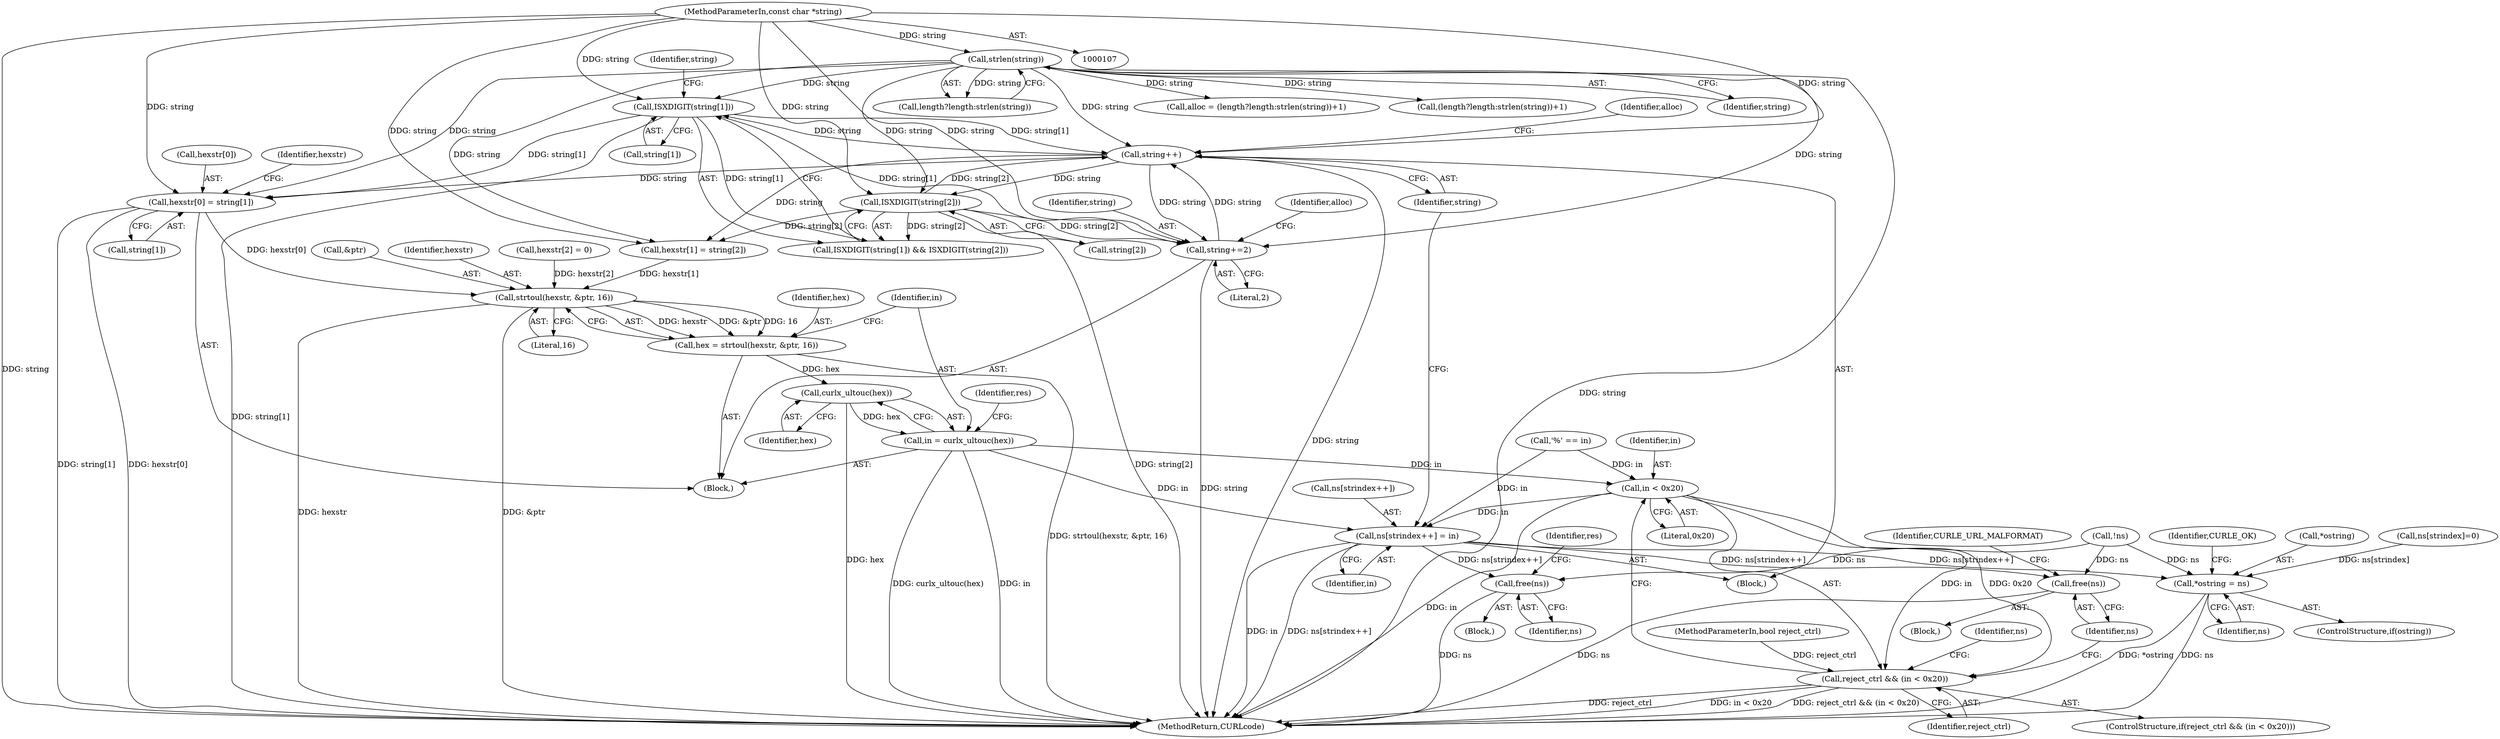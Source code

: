 digraph "0_curl_75ca568fa1c19de4c5358fed246686de8467c238_0@array" {
"1000169" [label="(Call,hexstr[0] = string[1])"];
"1000158" [label="(Call,ISXDIGIT(string[1]))"];
"1000236" [label="(Call,string++)"];
"1000213" [label="(Call,string+=2)"];
"1000122" [label="(Call,strlen(string))"];
"1000109" [label="(MethodParameterIn,const char *string)"];
"1000162" [label="(Call,ISXDIGIT(string[2]))"];
"1000190" [label="(Call,strtoul(hexstr, &ptr, 16))"];
"1000188" [label="(Call,hex = strtoul(hexstr, &ptr, 16))"];
"1000197" [label="(Call,curlx_ultouc(hex))"];
"1000195" [label="(Call,in = curlx_ultouc(hex))"];
"1000222" [label="(Call,in < 0x20)"];
"1000220" [label="(Call,reject_ctrl && (in < 0x20))"];
"1000230" [label="(Call,ns[strindex++] = in)"];
"1000209" [label="(Call,free(ns))"];
"1000226" [label="(Call,free(ns))"];
"1000251" [label="(Call,*ostring = ns)"];
"1000191" [label="(Identifier,hexstr)"];
"1000197" [label="(Call,curlx_ultouc(hex))"];
"1000219" [label="(ControlStructure,if(reject_ctrl && (in < 0x20)))"];
"1000164" [label="(Identifier,string)"];
"1000122" [label="(Call,strlen(string))"];
"1000231" [label="(Call,ns[strindex++])"];
"1000176" [label="(Call,hexstr[1] = string[2])"];
"1000232" [label="(Identifier,ns)"];
"1000254" [label="(Identifier,ns)"];
"1000230" [label="(Call,ns[strindex++] = in)"];
"1000223" [label="(Identifier,in)"];
"1000229" [label="(Identifier,CURLE_URL_MALFORMAT)"];
"1000183" [label="(Call,hexstr[2] = 0)"];
"1000237" [label="(Identifier,string)"];
"1000169" [label="(Call,hexstr[0] = string[1])"];
"1000116" [label="(Call,alloc = (length?length:strlen(string))+1)"];
"1000195" [label="(Call,in = curlx_ultouc(hex))"];
"1000113" [label="(MethodParameterIn,bool reject_ctrl)"];
"1000235" [label="(Identifier,in)"];
"1000251" [label="(Call,*ostring = ns)"];
"1000170" [label="(Call,hexstr[0])"];
"1000200" [label="(Identifier,res)"];
"1000222" [label="(Call,in < 0x20)"];
"1000227" [label="(Identifier,ns)"];
"1000194" [label="(Literal,16)"];
"1000166" [label="(Block,)"];
"1000214" [label="(Identifier,string)"];
"1000256" [label="(Identifier,CURLE_OK)"];
"1000118" [label="(Call,(length?length:strlen(string))+1)"];
"1000192" [label="(Call,&ptr)"];
"1000173" [label="(Call,string[1])"];
"1000147" [label="(Block,)"];
"1000163" [label="(Call,string[2])"];
"1000213" [label="(Call,string+=2)"];
"1000249" [label="(ControlStructure,if(ostring))"];
"1000158" [label="(Call,ISXDIGIT(string[1]))"];
"1000252" [label="(Call,*ostring)"];
"1000198" [label="(Identifier,hex)"];
"1000225" [label="(Block,)"];
"1000224" [label="(Literal,0x20)"];
"1000221" [label="(Identifier,reject_ctrl)"];
"1000208" [label="(Block,)"];
"1000154" [label="(Call,'%' == in)"];
"1000209" [label="(Call,free(ns))"];
"1000109" [label="(MethodParameterIn,const char *string)"];
"1000226" [label="(Call,free(ns))"];
"1000210" [label="(Identifier,ns)"];
"1000215" [label="(Literal,2)"];
"1000178" [label="(Identifier,hexstr)"];
"1000190" [label="(Call,strtoul(hexstr, &ptr, 16))"];
"1000236" [label="(Call,string++)"];
"1000138" [label="(Call,!ns)"];
"1000212" [label="(Identifier,res)"];
"1000162" [label="(Call,ISXDIGIT(string[2]))"];
"1000217" [label="(Identifier,alloc)"];
"1000188" [label="(Call,hex = strtoul(hexstr, &ptr, 16))"];
"1000123" [label="(Identifier,string)"];
"1000220" [label="(Call,reject_ctrl && (in < 0x20))"];
"1000157" [label="(Call,ISXDIGIT(string[1]) && ISXDIGIT(string[2]))"];
"1000196" [label="(Identifier,in)"];
"1000189" [label="(Identifier,hex)"];
"1000238" [label="(Call,ns[strindex]=0)"];
"1000159" [label="(Call,string[1])"];
"1000257" [label="(MethodReturn,CURLcode)"];
"1000119" [label="(Call,length?length:strlen(string))"];
"1000145" [label="(Identifier,alloc)"];
"1000169" -> "1000166"  [label="AST: "];
"1000169" -> "1000173"  [label="CFG: "];
"1000170" -> "1000169"  [label="AST: "];
"1000173" -> "1000169"  [label="AST: "];
"1000178" -> "1000169"  [label="CFG: "];
"1000169" -> "1000257"  [label="DDG: string[1]"];
"1000169" -> "1000257"  [label="DDG: hexstr[0]"];
"1000158" -> "1000169"  [label="DDG: string[1]"];
"1000236" -> "1000169"  [label="DDG: string"];
"1000122" -> "1000169"  [label="DDG: string"];
"1000109" -> "1000169"  [label="DDG: string"];
"1000169" -> "1000190"  [label="DDG: hexstr[0]"];
"1000158" -> "1000157"  [label="AST: "];
"1000158" -> "1000159"  [label="CFG: "];
"1000159" -> "1000158"  [label="AST: "];
"1000164" -> "1000158"  [label="CFG: "];
"1000157" -> "1000158"  [label="CFG: "];
"1000158" -> "1000257"  [label="DDG: string[1]"];
"1000158" -> "1000157"  [label="DDG: string[1]"];
"1000236" -> "1000158"  [label="DDG: string"];
"1000122" -> "1000158"  [label="DDG: string"];
"1000109" -> "1000158"  [label="DDG: string"];
"1000158" -> "1000213"  [label="DDG: string[1]"];
"1000158" -> "1000236"  [label="DDG: string[1]"];
"1000236" -> "1000147"  [label="AST: "];
"1000236" -> "1000237"  [label="CFG: "];
"1000237" -> "1000236"  [label="AST: "];
"1000145" -> "1000236"  [label="CFG: "];
"1000236" -> "1000257"  [label="DDG: string"];
"1000236" -> "1000162"  [label="DDG: string"];
"1000236" -> "1000176"  [label="DDG: string"];
"1000236" -> "1000213"  [label="DDG: string"];
"1000213" -> "1000236"  [label="DDG: string"];
"1000122" -> "1000236"  [label="DDG: string"];
"1000162" -> "1000236"  [label="DDG: string[2]"];
"1000109" -> "1000236"  [label="DDG: string"];
"1000213" -> "1000166"  [label="AST: "];
"1000213" -> "1000215"  [label="CFG: "];
"1000214" -> "1000213"  [label="AST: "];
"1000215" -> "1000213"  [label="AST: "];
"1000217" -> "1000213"  [label="CFG: "];
"1000213" -> "1000257"  [label="DDG: string"];
"1000122" -> "1000213"  [label="DDG: string"];
"1000109" -> "1000213"  [label="DDG: string"];
"1000162" -> "1000213"  [label="DDG: string[2]"];
"1000122" -> "1000119"  [label="AST: "];
"1000122" -> "1000123"  [label="CFG: "];
"1000123" -> "1000122"  [label="AST: "];
"1000119" -> "1000122"  [label="CFG: "];
"1000122" -> "1000257"  [label="DDG: string"];
"1000122" -> "1000116"  [label="DDG: string"];
"1000122" -> "1000118"  [label="DDG: string"];
"1000122" -> "1000119"  [label="DDG: string"];
"1000109" -> "1000122"  [label="DDG: string"];
"1000122" -> "1000162"  [label="DDG: string"];
"1000122" -> "1000176"  [label="DDG: string"];
"1000109" -> "1000107"  [label="AST: "];
"1000109" -> "1000257"  [label="DDG: string"];
"1000109" -> "1000162"  [label="DDG: string"];
"1000109" -> "1000176"  [label="DDG: string"];
"1000162" -> "1000157"  [label="AST: "];
"1000162" -> "1000163"  [label="CFG: "];
"1000163" -> "1000162"  [label="AST: "];
"1000157" -> "1000162"  [label="CFG: "];
"1000162" -> "1000257"  [label="DDG: string[2]"];
"1000162" -> "1000157"  [label="DDG: string[2]"];
"1000162" -> "1000176"  [label="DDG: string[2]"];
"1000190" -> "1000188"  [label="AST: "];
"1000190" -> "1000194"  [label="CFG: "];
"1000191" -> "1000190"  [label="AST: "];
"1000192" -> "1000190"  [label="AST: "];
"1000194" -> "1000190"  [label="AST: "];
"1000188" -> "1000190"  [label="CFG: "];
"1000190" -> "1000257"  [label="DDG: hexstr"];
"1000190" -> "1000257"  [label="DDG: &ptr"];
"1000190" -> "1000188"  [label="DDG: hexstr"];
"1000190" -> "1000188"  [label="DDG: &ptr"];
"1000190" -> "1000188"  [label="DDG: 16"];
"1000183" -> "1000190"  [label="DDG: hexstr[2]"];
"1000176" -> "1000190"  [label="DDG: hexstr[1]"];
"1000188" -> "1000166"  [label="AST: "];
"1000189" -> "1000188"  [label="AST: "];
"1000196" -> "1000188"  [label="CFG: "];
"1000188" -> "1000257"  [label="DDG: strtoul(hexstr, &ptr, 16)"];
"1000188" -> "1000197"  [label="DDG: hex"];
"1000197" -> "1000195"  [label="AST: "];
"1000197" -> "1000198"  [label="CFG: "];
"1000198" -> "1000197"  [label="AST: "];
"1000195" -> "1000197"  [label="CFG: "];
"1000197" -> "1000257"  [label="DDG: hex"];
"1000197" -> "1000195"  [label="DDG: hex"];
"1000195" -> "1000166"  [label="AST: "];
"1000196" -> "1000195"  [label="AST: "];
"1000200" -> "1000195"  [label="CFG: "];
"1000195" -> "1000257"  [label="DDG: curlx_ultouc(hex)"];
"1000195" -> "1000257"  [label="DDG: in"];
"1000195" -> "1000222"  [label="DDG: in"];
"1000195" -> "1000230"  [label="DDG: in"];
"1000222" -> "1000220"  [label="AST: "];
"1000222" -> "1000224"  [label="CFG: "];
"1000223" -> "1000222"  [label="AST: "];
"1000224" -> "1000222"  [label="AST: "];
"1000220" -> "1000222"  [label="CFG: "];
"1000222" -> "1000257"  [label="DDG: in"];
"1000222" -> "1000220"  [label="DDG: in"];
"1000222" -> "1000220"  [label="DDG: 0x20"];
"1000154" -> "1000222"  [label="DDG: in"];
"1000222" -> "1000230"  [label="DDG: in"];
"1000220" -> "1000219"  [label="AST: "];
"1000220" -> "1000221"  [label="CFG: "];
"1000221" -> "1000220"  [label="AST: "];
"1000227" -> "1000220"  [label="CFG: "];
"1000232" -> "1000220"  [label="CFG: "];
"1000220" -> "1000257"  [label="DDG: reject_ctrl"];
"1000220" -> "1000257"  [label="DDG: in < 0x20"];
"1000220" -> "1000257"  [label="DDG: reject_ctrl && (in < 0x20)"];
"1000113" -> "1000220"  [label="DDG: reject_ctrl"];
"1000230" -> "1000147"  [label="AST: "];
"1000230" -> "1000235"  [label="CFG: "];
"1000231" -> "1000230"  [label="AST: "];
"1000235" -> "1000230"  [label="AST: "];
"1000237" -> "1000230"  [label="CFG: "];
"1000230" -> "1000257"  [label="DDG: in"];
"1000230" -> "1000257"  [label="DDG: ns[strindex++]"];
"1000230" -> "1000209"  [label="DDG: ns[strindex++]"];
"1000230" -> "1000226"  [label="DDG: ns[strindex++]"];
"1000154" -> "1000230"  [label="DDG: in"];
"1000230" -> "1000251"  [label="DDG: ns[strindex++]"];
"1000209" -> "1000208"  [label="AST: "];
"1000209" -> "1000210"  [label="CFG: "];
"1000210" -> "1000209"  [label="AST: "];
"1000212" -> "1000209"  [label="CFG: "];
"1000209" -> "1000257"  [label="DDG: ns"];
"1000138" -> "1000209"  [label="DDG: ns"];
"1000226" -> "1000225"  [label="AST: "];
"1000226" -> "1000227"  [label="CFG: "];
"1000227" -> "1000226"  [label="AST: "];
"1000229" -> "1000226"  [label="CFG: "];
"1000226" -> "1000257"  [label="DDG: ns"];
"1000138" -> "1000226"  [label="DDG: ns"];
"1000251" -> "1000249"  [label="AST: "];
"1000251" -> "1000254"  [label="CFG: "];
"1000252" -> "1000251"  [label="AST: "];
"1000254" -> "1000251"  [label="AST: "];
"1000256" -> "1000251"  [label="CFG: "];
"1000251" -> "1000257"  [label="DDG: ns"];
"1000251" -> "1000257"  [label="DDG: *ostring"];
"1000238" -> "1000251"  [label="DDG: ns[strindex]"];
"1000138" -> "1000251"  [label="DDG: ns"];
}

